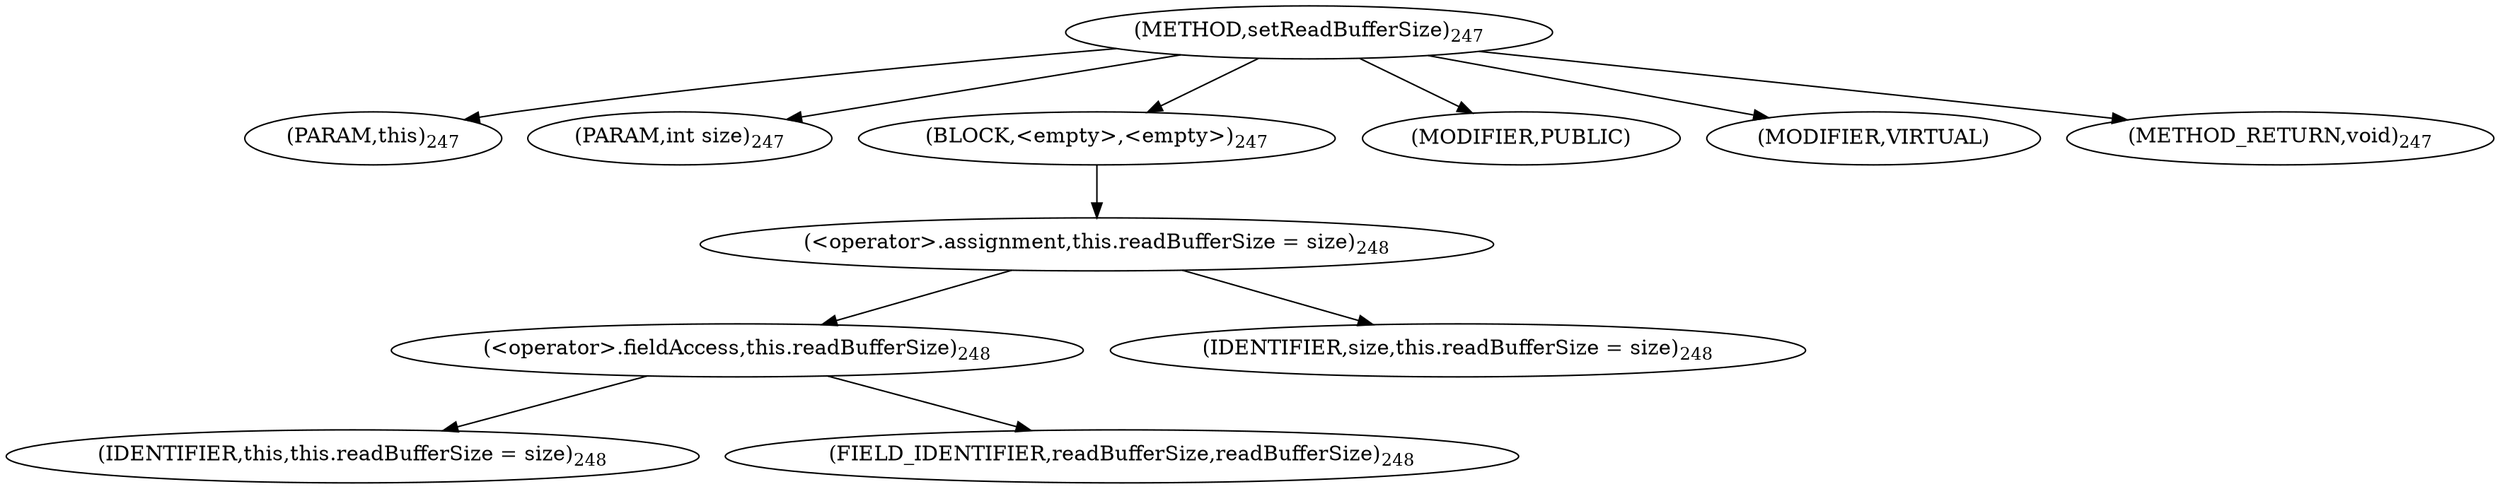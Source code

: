 digraph "setReadBufferSize" {  
"212" [label = <(METHOD,setReadBufferSize)<SUB>247</SUB>> ]
"22" [label = <(PARAM,this)<SUB>247</SUB>> ]
"213" [label = <(PARAM,int size)<SUB>247</SUB>> ]
"214" [label = <(BLOCK,&lt;empty&gt;,&lt;empty&gt;)<SUB>247</SUB>> ]
"215" [label = <(&lt;operator&gt;.assignment,this.readBufferSize = size)<SUB>248</SUB>> ]
"216" [label = <(&lt;operator&gt;.fieldAccess,this.readBufferSize)<SUB>248</SUB>> ]
"21" [label = <(IDENTIFIER,this,this.readBufferSize = size)<SUB>248</SUB>> ]
"217" [label = <(FIELD_IDENTIFIER,readBufferSize,readBufferSize)<SUB>248</SUB>> ]
"218" [label = <(IDENTIFIER,size,this.readBufferSize = size)<SUB>248</SUB>> ]
"219" [label = <(MODIFIER,PUBLIC)> ]
"220" [label = <(MODIFIER,VIRTUAL)> ]
"221" [label = <(METHOD_RETURN,void)<SUB>247</SUB>> ]
  "212" -> "22" 
  "212" -> "213" 
  "212" -> "214" 
  "212" -> "219" 
  "212" -> "220" 
  "212" -> "221" 
  "214" -> "215" 
  "215" -> "216" 
  "215" -> "218" 
  "216" -> "21" 
  "216" -> "217" 
}
